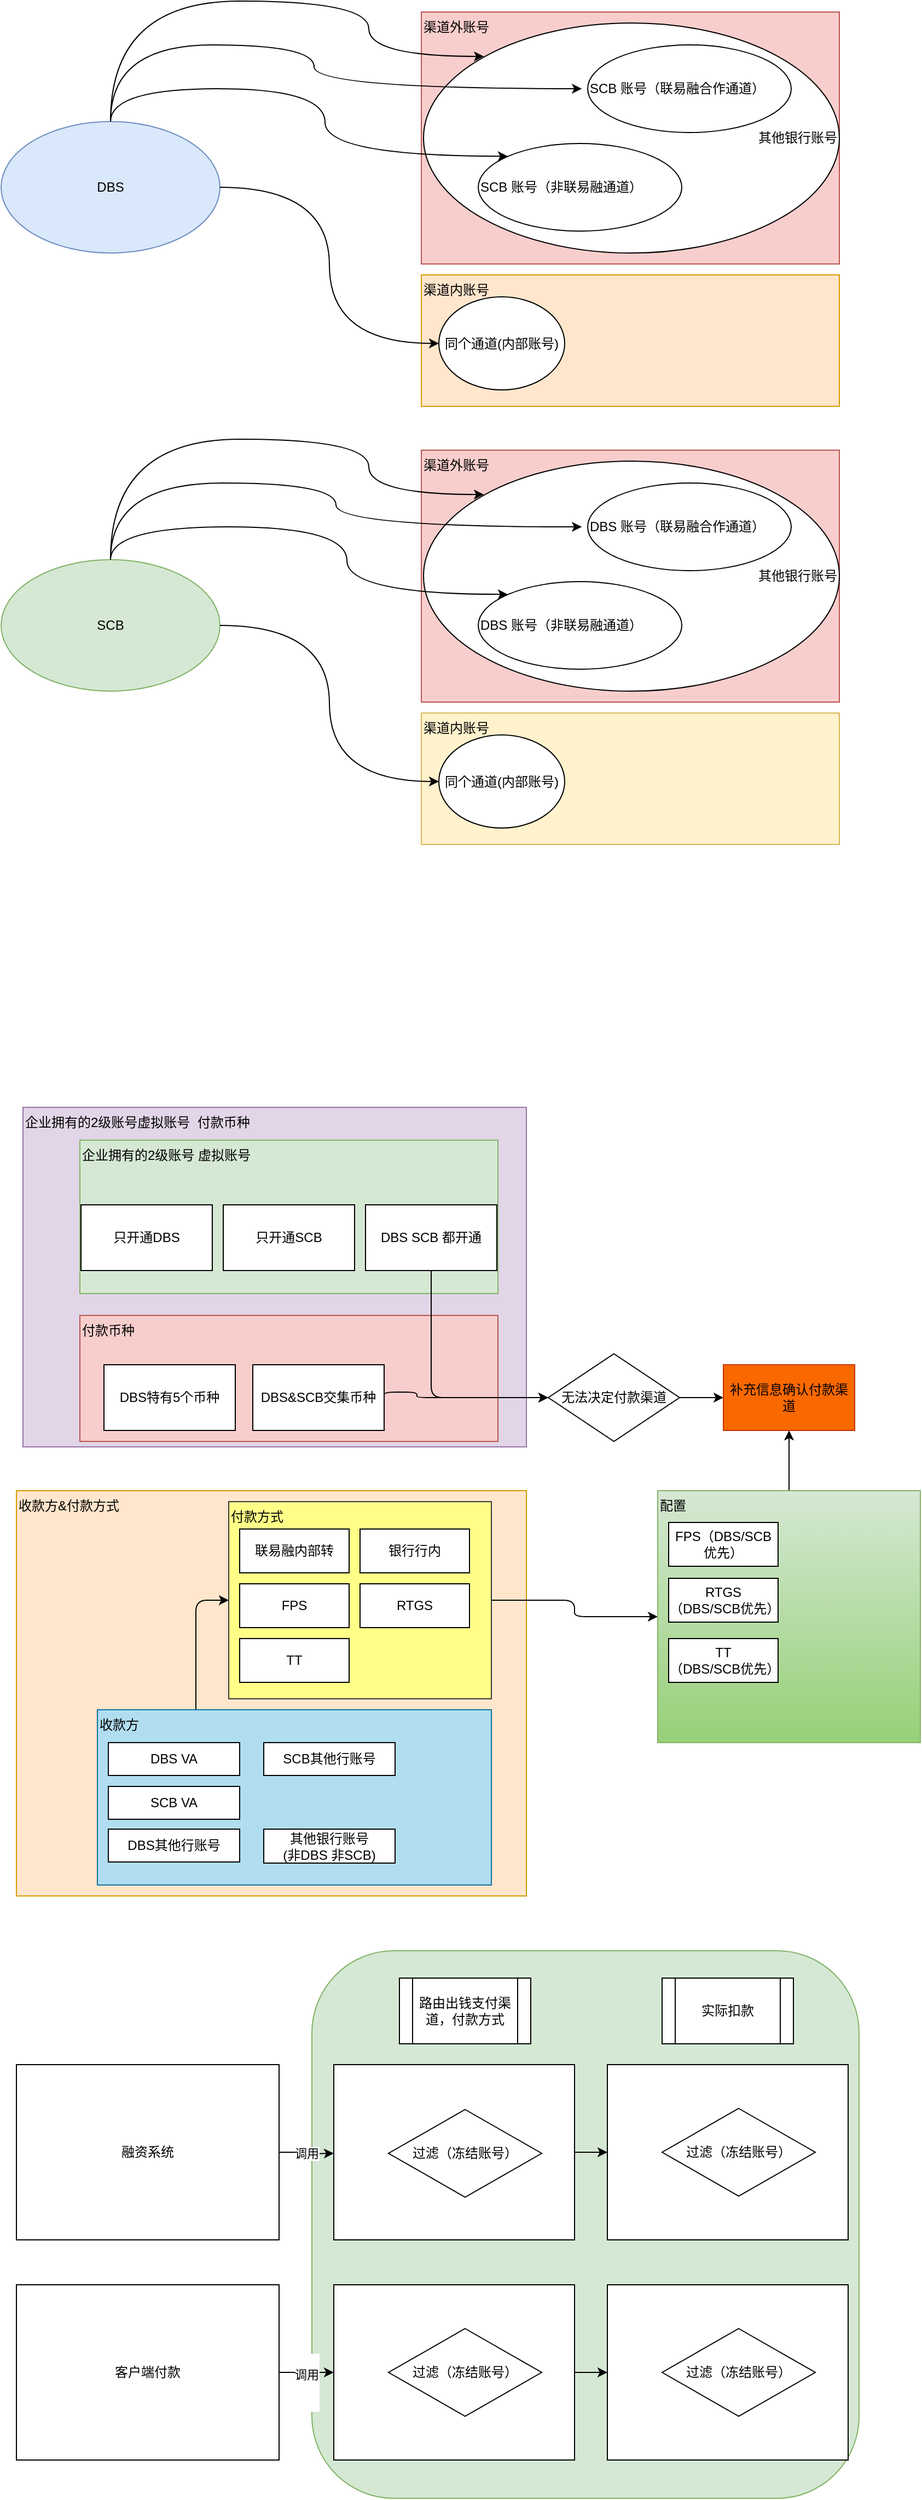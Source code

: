 <mxfile version="21.5.1" type="github">
  <diagram name="第 1 页" id="-ALs4O2s3Otpp36kydkP">
    <mxGraphModel dx="1687" dy="946" grid="1" gridSize="10" guides="1" tooltips="1" connect="1" arrows="1" fold="1" page="1" pageScale="1" pageWidth="827" pageHeight="1169" math="0" shadow="0">
      <root>
        <mxCell id="0" />
        <mxCell id="1" parent="0" />
        <mxCell id="jG9cppZANzI0opJ4Cq57-18" value="" style="rounded=1;whiteSpace=wrap;html=1;fillColor=#d5e8d4;strokeColor=#82b366;" vertex="1" parent="1">
          <mxGeometry x="304" y="1820" width="500" height="500" as="geometry" />
        </mxCell>
        <mxCell id="jG9cppZANzI0opJ4Cq57-13" style="edgeStyle=orthogonalEdgeStyle;rounded=0;orthogonalLoop=1;jettySize=auto;html=1;exitX=1;exitY=0.5;exitDx=0;exitDy=0;entryX=0;entryY=0.5;entryDx=0;entryDy=0;" edge="1" parent="1" source="jG9cppZANzI0opJ4Cq57-4" target="jG9cppZANzI0opJ4Cq57-11">
          <mxGeometry relative="1" as="geometry" />
        </mxCell>
        <mxCell id="jG9cppZANzI0opJ4Cq57-4" value="" style="rounded=0;whiteSpace=wrap;html=1;" vertex="1" parent="1">
          <mxGeometry x="324" y="2125" width="220" height="160" as="geometry" />
        </mxCell>
        <mxCell id="jG9cppZANzI0opJ4Cq57-16" style="edgeStyle=orthogonalEdgeStyle;rounded=0;orthogonalLoop=1;jettySize=auto;html=1;exitX=1;exitY=0.5;exitDx=0;exitDy=0;entryX=0;entryY=0.5;entryDx=0;entryDy=0;" edge="1" parent="1" source="jG9cppZANzI0opJ4Cq57-2" target="jG9cppZANzI0opJ4Cq57-14">
          <mxGeometry relative="1" as="geometry" />
        </mxCell>
        <mxCell id="jG9cppZANzI0opJ4Cq57-2" value="" style="rounded=0;whiteSpace=wrap;html=1;" vertex="1" parent="1">
          <mxGeometry x="324" y="1924" width="220" height="160" as="geometry" />
        </mxCell>
        <mxCell id="r61IET7OUS5yOShcaQP2-42" value="企业拥有的2级账号虚拟账号&amp;nbsp; 付款币种" style="text;html=1;strokeColor=#9673a6;fillColor=#e1d5e7;align=left;verticalAlign=top;whiteSpace=wrap;rounded=0;strokeWidth=1;" parent="1" vertex="1">
          <mxGeometry x="40" y="1050" width="460" height="310" as="geometry" />
        </mxCell>
        <mxCell id="r61IET7OUS5yOShcaQP2-38" value="收款方&amp;amp;付款方式" style="text;html=1;strokeColor=#d79b00;fillColor=#ffe6cc;align=left;verticalAlign=top;whiteSpace=wrap;rounded=0;strokeWidth=1;" parent="1" vertex="1">
          <mxGeometry x="34" y="1400" width="466" height="370" as="geometry" />
        </mxCell>
        <mxCell id="pLcGzp6a1exoXwU1wgx8-9" value="渠道内账号" style="text;html=1;strokeColor=#d79b00;fillColor=#ffe6cc;align=left;verticalAlign=top;whiteSpace=wrap;rounded=0;strokeWidth=1;" parent="1" vertex="1">
          <mxGeometry x="404" y="290" width="382" height="120" as="geometry" />
        </mxCell>
        <mxCell id="pLcGzp6a1exoXwU1wgx8-5" value="渠道外账号" style="text;html=1;strokeColor=#b85450;fillColor=#f8cecc;align=left;verticalAlign=top;whiteSpace=wrap;rounded=0;strokeWidth=1;" parent="1" vertex="1">
          <mxGeometry x="404" y="50" width="382" height="230" as="geometry" />
        </mxCell>
        <mxCell id="pLcGzp6a1exoXwU1wgx8-2" value="其他银行账号" style="strokeWidth=1;html=1;shape=mxgraph.flowchart.start_1;whiteSpace=wrap;align=right;horizontal=1;verticalAlign=middle;rounded=0;" parent="1" vertex="1">
          <mxGeometry x="406" y="60" width="380" height="210" as="geometry" />
        </mxCell>
        <mxCell id="pLcGzp6a1exoXwU1wgx8-1" value="DBS" style="strokeWidth=1;html=1;shape=mxgraph.flowchart.start_1;whiteSpace=wrap;align=center;horizontal=1;verticalAlign=middle;fillColor=#dae8fc;strokeColor=#6c8ebf;rounded=0;" parent="1" vertex="1">
          <mxGeometry x="20" y="150" width="200" height="120" as="geometry" />
        </mxCell>
        <mxCell id="5vpyDN43tX-CinXj2xsW-13" value="SCB 账号（联易融合作通道）" style="strokeWidth=1;html=1;shape=mxgraph.flowchart.start_1;whiteSpace=wrap;align=left;rounded=0;" parent="1" vertex="1">
          <mxGeometry x="556" y="80" width="186" height="80" as="geometry" />
        </mxCell>
        <mxCell id="5vpyDN43tX-CinXj2xsW-14" value="同个通道(内部账号)" style="strokeWidth=1;html=1;shape=mxgraph.flowchart.start_1;whiteSpace=wrap;rounded=0;" parent="1" vertex="1">
          <mxGeometry x="420" y="310" width="115" height="85" as="geometry" />
        </mxCell>
        <mxCell id="pLcGzp6a1exoXwU1wgx8-4" value="" style="edgeStyle=orthogonalEdgeStyle;rounded=0;orthogonalLoop=1;jettySize=auto;html=1;entryX=0;entryY=0.5;entryDx=0;entryDy=0;entryPerimeter=0;curved=1;strokeWidth=1;" parent="1" source="pLcGzp6a1exoXwU1wgx8-1" target="5vpyDN43tX-CinXj2xsW-14" edge="1">
          <mxGeometry relative="1" as="geometry">
            <mxPoint x="300" y="210" as="targetPoint" />
          </mxGeometry>
        </mxCell>
        <mxCell id="pLcGzp6a1exoXwU1wgx8-6" value="" style="edgeStyle=orthogonalEdgeStyle;rounded=0;orthogonalLoop=1;jettySize=auto;html=1;entryX=0.145;entryY=0.145;entryDx=0;entryDy=0;entryPerimeter=0;curved=1;exitX=0.5;exitY=0;exitDx=0;exitDy=0;exitPerimeter=0;strokeWidth=1;" parent="1" source="pLcGzp6a1exoXwU1wgx8-1" target="pLcGzp6a1exoXwU1wgx8-2" edge="1">
          <mxGeometry relative="1" as="geometry">
            <mxPoint x="230" y="220" as="sourcePoint" />
            <mxPoint x="430" y="313" as="targetPoint" />
            <Array as="points">
              <mxPoint x="120" y="40" />
              <mxPoint x="356" y="40" />
              <mxPoint x="356" y="90" />
            </Array>
          </mxGeometry>
        </mxCell>
        <mxCell id="pLcGzp6a1exoXwU1wgx8-7" value="" style="edgeStyle=orthogonalEdgeStyle;rounded=0;orthogonalLoop=1;jettySize=auto;html=1;entryX=-0.029;entryY=0.5;entryDx=0;entryDy=0;entryPerimeter=0;curved=1;exitX=0.5;exitY=0;exitDx=0;exitDy=0;exitPerimeter=0;strokeWidth=1;" parent="1" source="pLcGzp6a1exoXwU1wgx8-1" target="5vpyDN43tX-CinXj2xsW-13" edge="1">
          <mxGeometry relative="1" as="geometry">
            <mxPoint x="130" y="160" as="sourcePoint" />
            <mxPoint x="610" y="80" as="targetPoint" />
            <Array as="points">
              <mxPoint x="120" y="80" />
              <mxPoint x="306" y="80" />
              <mxPoint x="306" y="120" />
            </Array>
          </mxGeometry>
        </mxCell>
        <mxCell id="pLcGzp6a1exoXwU1wgx8-8" value="SCB 账号（非联易融通道）" style="strokeWidth=1;html=1;shape=mxgraph.flowchart.start_1;whiteSpace=wrap;align=left;rounded=0;" parent="1" vertex="1">
          <mxGeometry x="456" y="170" width="186" height="80" as="geometry" />
        </mxCell>
        <mxCell id="pLcGzp6a1exoXwU1wgx8-20" value="" style="edgeStyle=orthogonalEdgeStyle;rounded=0;orthogonalLoop=1;jettySize=auto;html=1;entryX=0.145;entryY=0.145;entryDx=0;entryDy=0;entryPerimeter=0;curved=1;exitX=0.5;exitY=0;exitDx=0;exitDy=0;exitPerimeter=0;strokeWidth=1;" parent="1" source="pLcGzp6a1exoXwU1wgx8-1" target="pLcGzp6a1exoXwU1wgx8-8" edge="1">
          <mxGeometry relative="1" as="geometry">
            <mxPoint x="130" y="160" as="sourcePoint" />
            <mxPoint x="471" y="120" as="targetPoint" />
            <Array as="points">
              <mxPoint x="120" y="120" />
              <mxPoint x="316" y="120" />
              <mxPoint x="316" y="182" />
            </Array>
          </mxGeometry>
        </mxCell>
        <mxCell id="pLcGzp6a1exoXwU1wgx8-32" value="渠道内账号" style="text;html=1;strokeColor=#d6b656;fillColor=#fff2cc;align=left;verticalAlign=top;whiteSpace=wrap;rounded=0;strokeWidth=1;" parent="1" vertex="1">
          <mxGeometry x="404" y="690" width="382" height="120" as="geometry" />
        </mxCell>
        <mxCell id="pLcGzp6a1exoXwU1wgx8-33" value="渠道外账号" style="text;html=1;strokeColor=#b85450;fillColor=#f8cecc;align=left;verticalAlign=top;whiteSpace=wrap;rounded=0;strokeWidth=1;" parent="1" vertex="1">
          <mxGeometry x="404" y="450" width="382" height="230" as="geometry" />
        </mxCell>
        <mxCell id="pLcGzp6a1exoXwU1wgx8-34" value="其他银行账号" style="strokeWidth=1;html=1;shape=mxgraph.flowchart.start_1;whiteSpace=wrap;align=right;horizontal=1;verticalAlign=middle;rounded=0;" parent="1" vertex="1">
          <mxGeometry x="406" y="460" width="380" height="210" as="geometry" />
        </mxCell>
        <mxCell id="pLcGzp6a1exoXwU1wgx8-35" value="SCB" style="strokeWidth=1;html=1;shape=mxgraph.flowchart.start_1;whiteSpace=wrap;align=center;horizontal=1;verticalAlign=middle;fillColor=#d5e8d4;strokeColor=#82b366;rounded=0;" parent="1" vertex="1">
          <mxGeometry x="20" y="550" width="200" height="120" as="geometry" />
        </mxCell>
        <mxCell id="pLcGzp6a1exoXwU1wgx8-36" value="DBS 账号（联易融合作通道）" style="strokeWidth=1;html=1;shape=mxgraph.flowchart.start_1;whiteSpace=wrap;align=left;rounded=0;" parent="1" vertex="1">
          <mxGeometry x="556" y="480" width="186" height="80" as="geometry" />
        </mxCell>
        <mxCell id="pLcGzp6a1exoXwU1wgx8-37" value="同个通道(内部账号)" style="strokeWidth=1;html=1;shape=mxgraph.flowchart.start_1;whiteSpace=wrap;rounded=0;" parent="1" vertex="1">
          <mxGeometry x="420" y="710" width="115" height="85" as="geometry" />
        </mxCell>
        <mxCell id="pLcGzp6a1exoXwU1wgx8-38" value="" style="edgeStyle=orthogonalEdgeStyle;rounded=0;orthogonalLoop=1;jettySize=auto;html=1;entryX=0;entryY=0.5;entryDx=0;entryDy=0;entryPerimeter=0;curved=1;strokeWidth=1;" parent="1" source="pLcGzp6a1exoXwU1wgx8-35" target="pLcGzp6a1exoXwU1wgx8-37" edge="1">
          <mxGeometry relative="1" as="geometry">
            <mxPoint x="300" y="610" as="targetPoint" />
          </mxGeometry>
        </mxCell>
        <mxCell id="pLcGzp6a1exoXwU1wgx8-39" value="" style="edgeStyle=orthogonalEdgeStyle;rounded=0;orthogonalLoop=1;jettySize=auto;html=1;entryX=0.145;entryY=0.145;entryDx=0;entryDy=0;entryPerimeter=0;curved=1;exitX=0.5;exitY=0;exitDx=0;exitDy=0;exitPerimeter=0;strokeWidth=1;" parent="1" source="pLcGzp6a1exoXwU1wgx8-35" target="pLcGzp6a1exoXwU1wgx8-34" edge="1">
          <mxGeometry relative="1" as="geometry">
            <mxPoint x="230" y="620" as="sourcePoint" />
            <mxPoint x="430" y="713" as="targetPoint" />
            <Array as="points">
              <mxPoint x="120" y="440" />
              <mxPoint x="356" y="440" />
              <mxPoint x="356" y="490" />
            </Array>
          </mxGeometry>
        </mxCell>
        <mxCell id="pLcGzp6a1exoXwU1wgx8-40" value="" style="edgeStyle=orthogonalEdgeStyle;rounded=0;orthogonalLoop=1;jettySize=auto;html=1;entryX=-0.029;entryY=0.5;entryDx=0;entryDy=0;entryPerimeter=0;curved=1;exitX=0.5;exitY=0;exitDx=0;exitDy=0;exitPerimeter=0;strokeWidth=1;" parent="1" source="pLcGzp6a1exoXwU1wgx8-35" target="pLcGzp6a1exoXwU1wgx8-36" edge="1">
          <mxGeometry relative="1" as="geometry">
            <mxPoint x="130" y="560" as="sourcePoint" />
            <mxPoint x="610" y="480" as="targetPoint" />
            <Array as="points">
              <mxPoint x="120" y="480" />
              <mxPoint x="326" y="480" />
              <mxPoint x="326" y="520" />
            </Array>
          </mxGeometry>
        </mxCell>
        <mxCell id="pLcGzp6a1exoXwU1wgx8-41" value="DBS&amp;nbsp;账号（非联易融通道）" style="strokeWidth=1;html=1;shape=mxgraph.flowchart.start_1;whiteSpace=wrap;align=left;rounded=0;" parent="1" vertex="1">
          <mxGeometry x="456" y="570" width="186" height="80" as="geometry" />
        </mxCell>
        <mxCell id="pLcGzp6a1exoXwU1wgx8-42" value="" style="edgeStyle=orthogonalEdgeStyle;rounded=0;orthogonalLoop=1;jettySize=auto;html=1;entryX=0.145;entryY=0.145;entryDx=0;entryDy=0;entryPerimeter=0;curved=1;exitX=0.5;exitY=0;exitDx=0;exitDy=0;exitPerimeter=0;strokeWidth=1;" parent="1" source="pLcGzp6a1exoXwU1wgx8-35" target="pLcGzp6a1exoXwU1wgx8-41" edge="1">
          <mxGeometry relative="1" as="geometry">
            <mxPoint x="130" y="560" as="sourcePoint" />
            <mxPoint x="471" y="520" as="targetPoint" />
            <Array as="points">
              <mxPoint x="120" y="520" />
              <mxPoint x="336" y="520" />
              <mxPoint x="336" y="582" />
            </Array>
          </mxGeometry>
        </mxCell>
        <mxCell id="r61IET7OUS5yOShcaQP2-46" style="edgeStyle=orthogonalEdgeStyle;orthogonalLoop=1;jettySize=auto;html=1;exitX=0.25;exitY=0;exitDx=0;exitDy=0;entryX=0;entryY=0.5;entryDx=0;entryDy=0;" parent="1" source="r61IET7OUS5yOShcaQP2-1" target="r61IET7OUS5yOShcaQP2-20" edge="1">
          <mxGeometry relative="1" as="geometry" />
        </mxCell>
        <mxCell id="r61IET7OUS5yOShcaQP2-1" value="收款方" style="text;html=1;strokeColor=#10739e;fillColor=#b1ddf0;align=left;verticalAlign=top;whiteSpace=wrap;rounded=0;strokeWidth=1;" parent="1" vertex="1">
          <mxGeometry x="108" y="1600" width="360" height="160" as="geometry" />
        </mxCell>
        <mxCell id="r61IET7OUS5yOShcaQP2-2" value="DBS VA" style="rounded=0;whiteSpace=wrap;html=1;" parent="1" vertex="1">
          <mxGeometry x="118" y="1630" width="120" height="30" as="geometry" />
        </mxCell>
        <mxCell id="r61IET7OUS5yOShcaQP2-3" value="SCB VA" style="rounded=0;whiteSpace=wrap;html=1;" parent="1" vertex="1">
          <mxGeometry x="118" y="1670" width="120" height="30" as="geometry" />
        </mxCell>
        <mxCell id="r61IET7OUS5yOShcaQP2-4" value="DBS其他行账号" style="rounded=0;whiteSpace=wrap;html=1;" parent="1" vertex="1">
          <mxGeometry x="118" y="1709" width="120" height="30" as="geometry" />
        </mxCell>
        <mxCell id="r61IET7OUS5yOShcaQP2-5" value="SCB其他行账号&lt;div style=&quot;&quot; data-line=&quot;true&quot; data-line-index=&quot;0&quot; data-zone-id=&quot;0&quot;&gt;&lt;span style=&quot;font-family: LarkHackSafariFont, LarkEmojiFont, LarkChineseQuote, -apple-system, BlinkMacSystemFont, &amp;quot;Helvetica Neue&amp;quot;, Arial, &amp;quot;Segoe UI&amp;quot;, &amp;quot;PingFang SC&amp;quot;, &amp;quot;Microsoft Yahei&amp;quot;, &amp;quot;Hiragino Sans GB&amp;quot;, sans-serif, &amp;quot;Apple Color Emoji&amp;quot;, &amp;quot;Segoe UI Emoji&amp;quot;, &amp;quot;Segoe UI Symbol&amp;quot;, &amp;quot;Noto Color Emoji&amp;quot;;&quot;&gt;&lt;/span&gt;&lt;/div&gt;&lt;div style=&quot;&quot; data-line=&quot;true&quot; data-line-index=&quot;0&quot; data-zone-id=&quot;0&quot;&gt;&lt;span style=&quot;font-family: LarkHackSafariFont, LarkEmojiFont, LarkChineseQuote, -apple-system, BlinkMacSystemFont, &amp;quot;Helvetica Neue&amp;quot;, Arial, &amp;quot;Segoe UI&amp;quot;, &amp;quot;PingFang SC&amp;quot;, &amp;quot;Microsoft Yahei&amp;quot;, &amp;quot;Hiragino Sans GB&amp;quot;, sans-serif, &amp;quot;Apple Color Emoji&amp;quot;, &amp;quot;Segoe UI Emoji&amp;quot;, &amp;quot;Segoe UI Symbol&amp;quot;, &amp;quot;Noto Color Emoji&amp;quot;;&quot;&gt;&lt;/span&gt;&lt;/div&gt;&lt;div style=&quot;&quot; data-line=&quot;true&quot; data-line-index=&quot;0&quot; data-zone-id=&quot;0&quot;&gt;&lt;span style=&quot;font-family: LarkHackSafariFont, LarkEmojiFont, LarkChineseQuote, -apple-system, BlinkMacSystemFont, &amp;quot;Helvetica Neue&amp;quot;, Arial, &amp;quot;Segoe UI&amp;quot;, &amp;quot;PingFang SC&amp;quot;, &amp;quot;Microsoft Yahei&amp;quot;, &amp;quot;Hiragino Sans GB&amp;quot;, sans-serif, &amp;quot;Apple Color Emoji&amp;quot;, &amp;quot;Segoe UI Emoji&amp;quot;, &amp;quot;Segoe UI Symbol&amp;quot;, &amp;quot;Noto Color Emoji&amp;quot;;&quot;&gt;&lt;/span&gt;&lt;/div&gt;" style="rounded=0;whiteSpace=wrap;html=1;" parent="1" vertex="1">
          <mxGeometry x="260" y="1630" width="120" height="30" as="geometry" />
        </mxCell>
        <mxCell id="r61IET7OUS5yOShcaQP2-6" value="其他银行账号&lt;br&gt;(非DBS 非SCB)" style="rounded=0;whiteSpace=wrap;html=1;" parent="1" vertex="1">
          <mxGeometry x="260" y="1709" width="120" height="31" as="geometry" />
        </mxCell>
        <mxCell id="r61IET7OUS5yOShcaQP2-7" value="企业拥有的2级账号 虚拟账号" style="text;html=1;strokeColor=#82b366;fillColor=#d5e8d4;align=left;verticalAlign=top;whiteSpace=wrap;rounded=0;strokeWidth=1;" parent="1" vertex="1">
          <mxGeometry x="92" y="1080" width="382" height="140" as="geometry" />
        </mxCell>
        <mxCell id="r61IET7OUS5yOShcaQP2-8" value="只开通DBS" style="rounded=0;whiteSpace=wrap;html=1;" parent="1" vertex="1">
          <mxGeometry x="93" y="1139" width="120" height="60" as="geometry" />
        </mxCell>
        <mxCell id="r61IET7OUS5yOShcaQP2-9" value="只开通SCB" style="rounded=0;whiteSpace=wrap;html=1;" parent="1" vertex="1">
          <mxGeometry x="223" y="1139" width="120" height="60" as="geometry" />
        </mxCell>
        <mxCell id="r61IET7OUS5yOShcaQP2-10" value="DBS SCB 都开通" style="rounded=0;whiteSpace=wrap;html=1;" parent="1" vertex="1">
          <mxGeometry x="353" y="1139" width="120" height="60" as="geometry" />
        </mxCell>
        <mxCell id="r61IET7OUS5yOShcaQP2-13" value="付款币种" style="text;html=1;strokeColor=#b85450;fillColor=#f8cecc;align=left;verticalAlign=top;whiteSpace=wrap;rounded=0;strokeWidth=1;" parent="1" vertex="1">
          <mxGeometry x="92" y="1240" width="382" height="115" as="geometry" />
        </mxCell>
        <mxCell id="r61IET7OUS5yOShcaQP2-14" value="DBS特有5个币种" style="rounded=0;whiteSpace=wrap;html=1;" parent="1" vertex="1">
          <mxGeometry x="114" y="1285" width="120" height="60" as="geometry" />
        </mxCell>
        <mxCell id="r61IET7OUS5yOShcaQP2-37" style="edgeStyle=orthogonalEdgeStyle;orthogonalLoop=1;jettySize=auto;html=1;exitX=1;exitY=0.5;exitDx=0;exitDy=0;" parent="1" source="r61IET7OUS5yOShcaQP2-19" target="r61IET7OUS5yOShcaQP2-35" edge="1">
          <mxGeometry relative="1" as="geometry">
            <mxPoint x="521" y="1305" as="targetPoint" />
            <Array as="points">
              <mxPoint x="400" y="1310" />
              <mxPoint x="400" y="1315" />
            </Array>
          </mxGeometry>
        </mxCell>
        <mxCell id="r61IET7OUS5yOShcaQP2-19" value="DBS&amp;amp;SCB交集币种" style="rounded=0;whiteSpace=wrap;html=1;" parent="1" vertex="1">
          <mxGeometry x="250" y="1285" width="120" height="60" as="geometry" />
        </mxCell>
        <mxCell id="r61IET7OUS5yOShcaQP2-47" style="edgeStyle=orthogonalEdgeStyle;orthogonalLoop=1;jettySize=auto;html=1;exitX=1;exitY=0.5;exitDx=0;exitDy=0;entryX=0;entryY=0.5;entryDx=0;entryDy=0;" parent="1" source="r61IET7OUS5yOShcaQP2-20" target="r61IET7OUS5yOShcaQP2-30" edge="1">
          <mxGeometry relative="1" as="geometry" />
        </mxCell>
        <mxCell id="r61IET7OUS5yOShcaQP2-20" value="付款方式" style="text;html=1;strokeColor=#36393d;fillColor=#ffff88;align=left;verticalAlign=top;whiteSpace=wrap;rounded=0;strokeWidth=1;" parent="1" vertex="1">
          <mxGeometry x="228" y="1410" width="240" height="180" as="geometry" />
        </mxCell>
        <mxCell id="r61IET7OUS5yOShcaQP2-21" value="联易融内部转" style="rounded=0;whiteSpace=wrap;html=1;" parent="1" vertex="1">
          <mxGeometry x="238" y="1435" width="100" height="40" as="geometry" />
        </mxCell>
        <mxCell id="r61IET7OUS5yOShcaQP2-26" value="银行行内" style="rounded=0;whiteSpace=wrap;html=1;" parent="1" vertex="1">
          <mxGeometry x="348" y="1435" width="100" height="40" as="geometry" />
        </mxCell>
        <mxCell id="r61IET7OUS5yOShcaQP2-27" value="FPS" style="rounded=0;whiteSpace=wrap;html=1;" parent="1" vertex="1">
          <mxGeometry x="238" y="1485" width="100" height="40" as="geometry" />
        </mxCell>
        <mxCell id="r61IET7OUS5yOShcaQP2-28" value="RTGS" style="rounded=0;whiteSpace=wrap;html=1;" parent="1" vertex="1">
          <mxGeometry x="348" y="1485" width="100" height="40" as="geometry" />
        </mxCell>
        <mxCell id="r61IET7OUS5yOShcaQP2-29" value="TT" style="rounded=0;whiteSpace=wrap;html=1;" parent="1" vertex="1">
          <mxGeometry x="238" y="1535" width="100" height="40" as="geometry" />
        </mxCell>
        <mxCell id="r61IET7OUS5yOShcaQP2-48" style="edgeStyle=orthogonalEdgeStyle;orthogonalLoop=1;jettySize=auto;html=1;exitX=0.5;exitY=0;exitDx=0;exitDy=0;entryX=0.5;entryY=1;entryDx=0;entryDy=0;" parent="1" source="r61IET7OUS5yOShcaQP2-30" target="r61IET7OUS5yOShcaQP2-43" edge="1">
          <mxGeometry relative="1" as="geometry" />
        </mxCell>
        <mxCell id="r61IET7OUS5yOShcaQP2-30" value="配置" style="text;html=1;strokeColor=#82b366;fillColor=#d5e8d4;align=left;verticalAlign=top;whiteSpace=wrap;rounded=0;strokeWidth=1;gradientColor=#97d077;" parent="1" vertex="1">
          <mxGeometry x="620" y="1400" width="240" height="230" as="geometry" />
        </mxCell>
        <mxCell id="r61IET7OUS5yOShcaQP2-31" value="FPS（DBS/SCB优先）" style="rounded=0;whiteSpace=wrap;html=1;" parent="1" vertex="1">
          <mxGeometry x="630" y="1429" width="100" height="40" as="geometry" />
        </mxCell>
        <mxCell id="r61IET7OUS5yOShcaQP2-32" value="RTGS&lt;br&gt;（DBS/SCB优先）" style="rounded=0;whiteSpace=wrap;html=1;" parent="1" vertex="1">
          <mxGeometry x="630" y="1480" width="100" height="40" as="geometry" />
        </mxCell>
        <mxCell id="r61IET7OUS5yOShcaQP2-33" value="TT&lt;br&gt;（DBS/SCB优先）" style="rounded=0;whiteSpace=wrap;html=1;" parent="1" vertex="1">
          <mxGeometry x="630" y="1535" width="100" height="40" as="geometry" />
        </mxCell>
        <mxCell id="r61IET7OUS5yOShcaQP2-44" value="" style="edgeStyle=orthogonalEdgeStyle;orthogonalLoop=1;jettySize=auto;html=1;" parent="1" source="r61IET7OUS5yOShcaQP2-35" target="r61IET7OUS5yOShcaQP2-43" edge="1">
          <mxGeometry relative="1" as="geometry" />
        </mxCell>
        <mxCell id="r61IET7OUS5yOShcaQP2-35" value="无法决定付款渠道" style="rhombus;whiteSpace=wrap;html=1;" parent="1" vertex="1">
          <mxGeometry x="520" y="1275" width="120" height="80" as="geometry" />
        </mxCell>
        <mxCell id="r61IET7OUS5yOShcaQP2-36" style="edgeStyle=orthogonalEdgeStyle;orthogonalLoop=1;jettySize=auto;html=1;exitX=0.5;exitY=1;exitDx=0;exitDy=0;entryX=0;entryY=0.5;entryDx=0;entryDy=0;" parent="1" source="r61IET7OUS5yOShcaQP2-10" target="r61IET7OUS5yOShcaQP2-35" edge="1">
          <mxGeometry relative="1" as="geometry">
            <mxPoint x="490" y="1350" as="targetPoint" />
            <Array as="points">
              <mxPoint x="413" y="1315" />
            </Array>
          </mxGeometry>
        </mxCell>
        <mxCell id="r61IET7OUS5yOShcaQP2-43" value="补充信息确认付款渠道" style="rounded=0;whiteSpace=wrap;html=1;fillColor=#fa6800;fontColor=#000000;strokeColor=#C73500;" parent="1" vertex="1">
          <mxGeometry x="680" y="1285" width="120" height="60" as="geometry" />
        </mxCell>
        <mxCell id="jG9cppZANzI0opJ4Cq57-7" value="调用" style="edgeStyle=orthogonalEdgeStyle;rounded=0;orthogonalLoop=1;jettySize=auto;html=1;exitX=1;exitY=0.5;exitDx=0;exitDy=0;" edge="1" parent="1" source="jG9cppZANzI0opJ4Cq57-1">
          <mxGeometry relative="1" as="geometry">
            <mxPoint x="324" y="2005" as="targetPoint" />
          </mxGeometry>
        </mxCell>
        <mxCell id="jG9cppZANzI0opJ4Cq57-1" value="融资系统" style="rounded=0;whiteSpace=wrap;html=1;" vertex="1" parent="1">
          <mxGeometry x="34" y="1924" width="240" height="160" as="geometry" />
        </mxCell>
        <mxCell id="jG9cppZANzI0opJ4Cq57-10" value="&#xa;&lt;span style=&quot;color: rgb(0, 0, 0); font-family: Helvetica; font-size: 11px; font-style: normal; font-variant-ligatures: normal; font-variant-caps: normal; font-weight: 400; letter-spacing: normal; orphans: 2; text-align: center; text-indent: 0px; text-transform: none; widows: 2; word-spacing: 0px; -webkit-text-stroke-width: 0px; background-color: rgb(255, 255, 255); text-decoration-thickness: initial; text-decoration-style: initial; text-decoration-color: initial; float: none; display: inline !important;&quot;&gt;调用&lt;/span&gt;&#xa;&#xa;" style="edgeStyle=orthogonalEdgeStyle;rounded=0;orthogonalLoop=1;jettySize=auto;html=1;exitX=1;exitY=0.5;exitDx=0;exitDy=0;" edge="1" parent="1" source="jG9cppZANzI0opJ4Cq57-3">
          <mxGeometry x="0.013" y="-9" relative="1" as="geometry">
            <mxPoint x="324" y="2205" as="targetPoint" />
            <mxPoint as="offset" />
          </mxGeometry>
        </mxCell>
        <mxCell id="jG9cppZANzI0opJ4Cq57-3" value="客户端付款" style="rounded=0;whiteSpace=wrap;html=1;" vertex="1" parent="1">
          <mxGeometry x="34" y="2125" width="240" height="160" as="geometry" />
        </mxCell>
        <mxCell id="jG9cppZANzI0opJ4Cq57-5" value="路由出钱支付渠道，付款方式" style="shape=process;whiteSpace=wrap;html=1;backgroundOutline=1;" vertex="1" parent="1">
          <mxGeometry x="384" y="1845" width="120" height="60" as="geometry" />
        </mxCell>
        <mxCell id="jG9cppZANzI0opJ4Cq57-6" value="过滤（冻结账号）" style="rhombus;whiteSpace=wrap;html=1;" vertex="1" parent="1">
          <mxGeometry x="374" y="1965" width="140" height="80" as="geometry" />
        </mxCell>
        <mxCell id="jG9cppZANzI0opJ4Cq57-8" value="实际扣款" style="shape=process;whiteSpace=wrap;html=1;backgroundOutline=1;" vertex="1" parent="1">
          <mxGeometry x="624" y="1845" width="120" height="60" as="geometry" />
        </mxCell>
        <mxCell id="jG9cppZANzI0opJ4Cq57-9" value="过滤（冻结账号）" style="rhombus;whiteSpace=wrap;html=1;" vertex="1" parent="1">
          <mxGeometry x="374" y="2165" width="140" height="80" as="geometry" />
        </mxCell>
        <mxCell id="jG9cppZANzI0opJ4Cq57-11" value="" style="rounded=0;whiteSpace=wrap;html=1;" vertex="1" parent="1">
          <mxGeometry x="574" y="2125" width="220" height="160" as="geometry" />
        </mxCell>
        <mxCell id="jG9cppZANzI0opJ4Cq57-12" value="过滤（冻结账号）" style="rhombus;whiteSpace=wrap;html=1;" vertex="1" parent="1">
          <mxGeometry x="624" y="2165" width="140" height="80" as="geometry" />
        </mxCell>
        <mxCell id="jG9cppZANzI0opJ4Cq57-14" value="" style="rounded=0;whiteSpace=wrap;html=1;" vertex="1" parent="1">
          <mxGeometry x="574" y="1924" width="220" height="160" as="geometry" />
        </mxCell>
        <mxCell id="jG9cppZANzI0opJ4Cq57-15" value="过滤（冻结账号）" style="rhombus;whiteSpace=wrap;html=1;" vertex="1" parent="1">
          <mxGeometry x="624" y="1964" width="140" height="80" as="geometry" />
        </mxCell>
      </root>
    </mxGraphModel>
  </diagram>
</mxfile>

